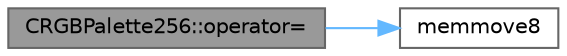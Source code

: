 digraph "CRGBPalette256::operator="
{
 // LATEX_PDF_SIZE
  bgcolor="transparent";
  edge [fontname=Helvetica,fontsize=10,labelfontname=Helvetica,labelfontsize=10];
  node [fontname=Helvetica,fontsize=10,shape=box,height=0.2,width=0.4];
  rankdir="LR";
  Node1 [id="Node000001",label="CRGBPalette256::operator=",height=0.2,width=0.4,color="gray40", fillcolor="grey60", style="filled", fontcolor="black",tooltip="Copy constructor."];
  Node1 -> Node2 [id="edge1_Node000001_Node000002",color="steelblue1",style="solid",tooltip=" "];
  Node2 [id="Node000002",label="memmove8",height=0.2,width=0.4,color="grey40", fillcolor="white", style="filled",URL="$d6/de6/group___fast_memory.html#gaf5537d0243691002376d6a49566a47d4",tooltip="Faster alternative to memmove() on AVR."];
}
